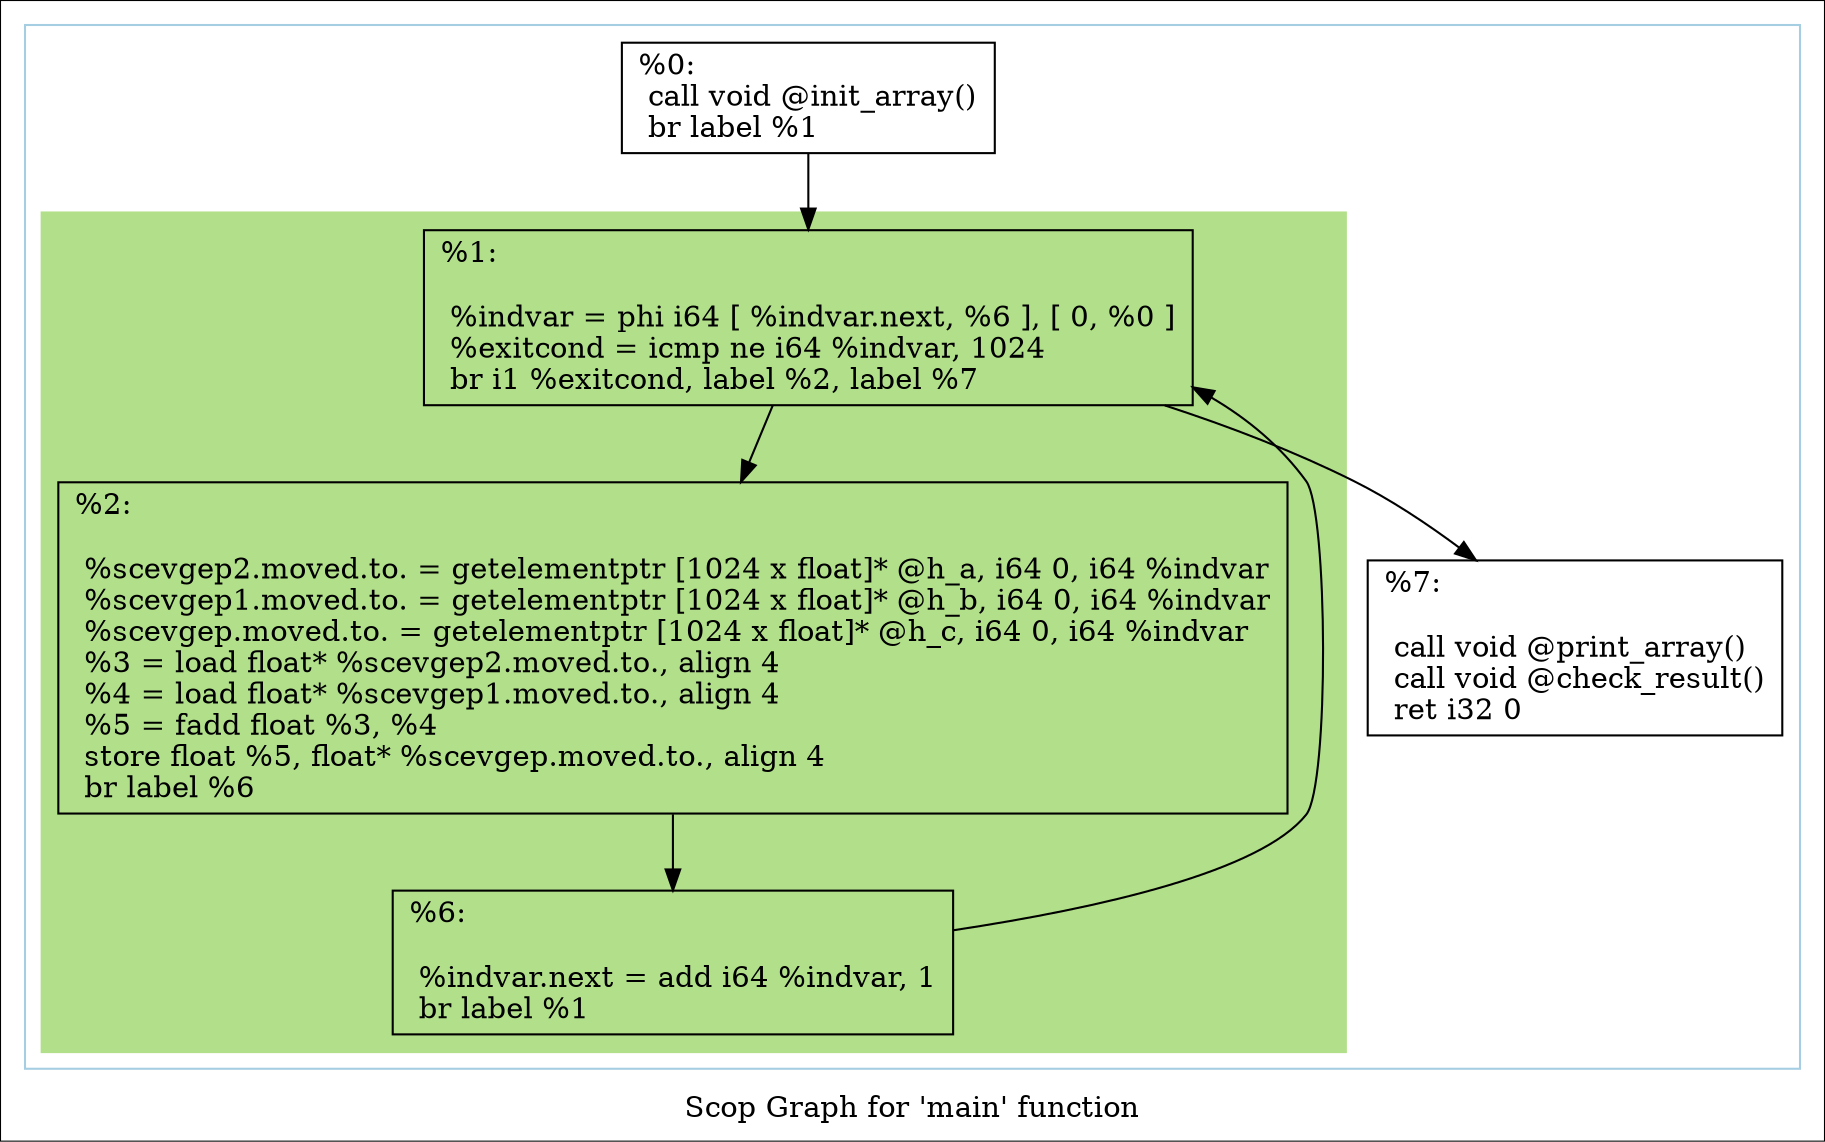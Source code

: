 digraph "Scop Graph for 'main' function" {
	label="Scop Graph for 'main' function";

	Node0x15ae120 [shape=record,label="{%0:\l  call void @init_array()\l  br label %1\l}"];
	Node0x15ae120 -> Node0x15ade50;
	Node0x15ade50 [shape=record,label="{%1:\l\l  %indvar = phi i64 [ %indvar.next, %6 ], [ 0, %0 ]\l  %exitcond = icmp ne i64 %indvar, 1024\l  br i1 %exitcond, label %2, label %7\l}"];
	Node0x15ade50 -> Node0x15ae340;
	Node0x15ade50 -> Node0x15adf70;
	Node0x15ae340 [shape=record,label="{%2:\l\l  %scevgep2.moved.to. = getelementptr [1024 x float]* @h_a, i64 0, i64 %indvar\l  %scevgep1.moved.to. = getelementptr [1024 x float]* @h_b, i64 0, i64 %indvar\l  %scevgep.moved.to. = getelementptr [1024 x float]* @h_c, i64 0, i64 %indvar\l  %3 = load float* %scevgep2.moved.to., align 4\l  %4 = load float* %scevgep1.moved.to., align 4\l  %5 = fadd float %3, %4\l  store float %5, float* %scevgep.moved.to., align 4\l  br label %6\l}"];
	Node0x15ae340 -> Node0x15ae2b0;
	Node0x15ae2b0 [shape=record,label="{%6:\l\l  %indvar.next = add i64 %indvar, 1\l  br label %1\l}"];
	Node0x15ae2b0 -> Node0x15ade50[constraint=false];
	Node0x15adf70 [shape=record,label="{%7:\l\l  call void @print_array()\l  call void @check_result()\l  ret i32 0\l}"];
	colorscheme = "paired12"
        subgraph cluster_0x15ae5b0 {
          label = "";
          style = solid;
          color = 1
          subgraph cluster_0x15ad780 {
            label = "";
            style = filled;
            color = 3            Node0x15ade50;
            Node0x15ae340;
            Node0x15ae2b0;
          }
          Node0x15ae120;
          Node0x15adf70;
        }
}
